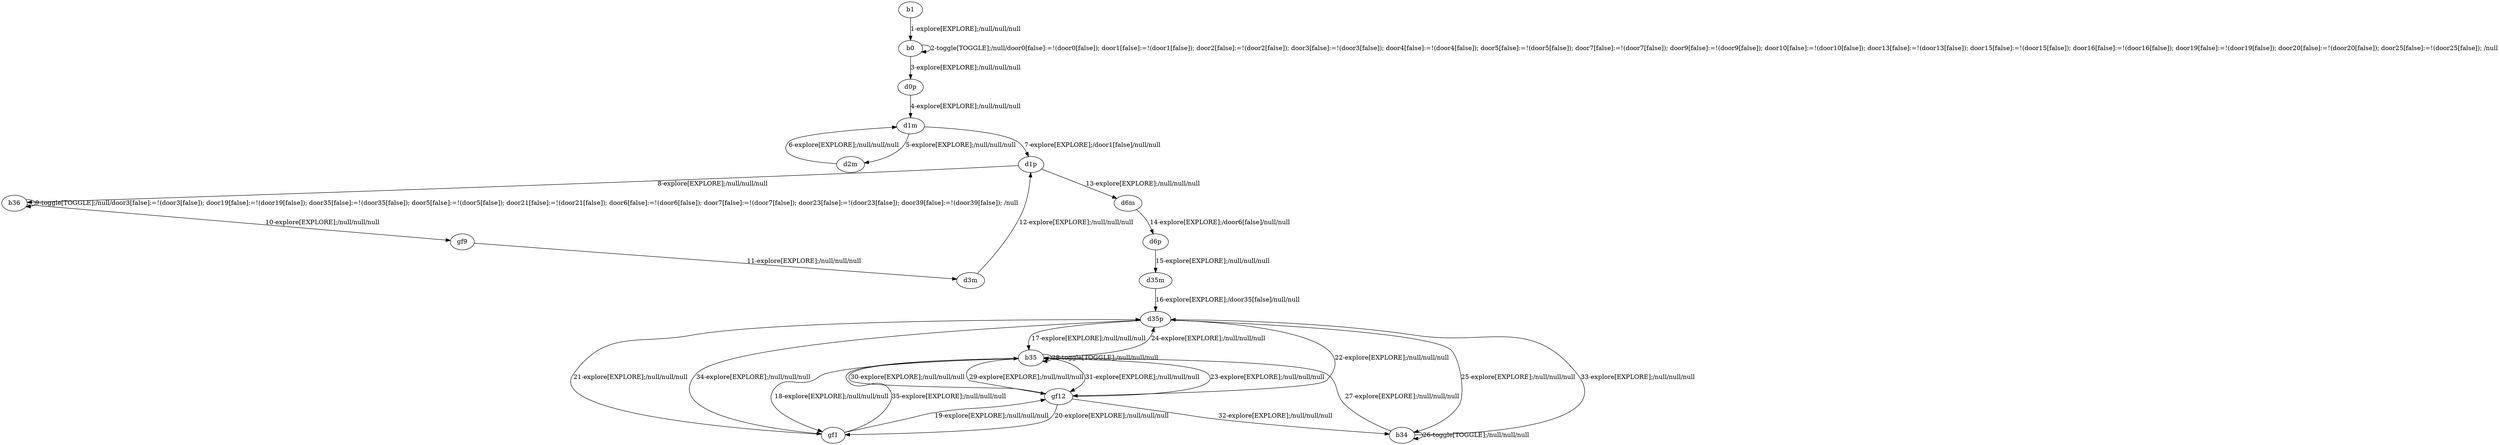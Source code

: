 # Total number of goals covered by this test: 1
# gf1 --> b35

digraph g {
"b1" -> "b0" [label = "1-explore[EXPLORE];/null/null/null"];
"b0" -> "b0" [label = "2-toggle[TOGGLE];/null/door0[false]:=!(door0[false]); door1[false]:=!(door1[false]); door2[false]:=!(door2[false]); door3[false]:=!(door3[false]); door4[false]:=!(door4[false]); door5[false]:=!(door5[false]); door7[false]:=!(door7[false]); door9[false]:=!(door9[false]); door10[false]:=!(door10[false]); door13[false]:=!(door13[false]); door15[false]:=!(door15[false]); door16[false]:=!(door16[false]); door19[false]:=!(door19[false]); door20[false]:=!(door20[false]); door25[false]:=!(door25[false]); /null"];
"b0" -> "d0p" [label = "3-explore[EXPLORE];/null/null/null"];
"d0p" -> "d1m" [label = "4-explore[EXPLORE];/null/null/null"];
"d1m" -> "d2m" [label = "5-explore[EXPLORE];/null/null/null"];
"d2m" -> "d1m" [label = "6-explore[EXPLORE];/null/null/null"];
"d1m" -> "d1p" [label = "7-explore[EXPLORE];/door1[false]/null/null"];
"d1p" -> "b36" [label = "8-explore[EXPLORE];/null/null/null"];
"b36" -> "b36" [label = "9-toggle[TOGGLE];/null/door3[false]:=!(door3[false]); door19[false]:=!(door19[false]); door35[false]:=!(door35[false]); door5[false]:=!(door5[false]); door21[false]:=!(door21[false]); door6[false]:=!(door6[false]); door7[false]:=!(door7[false]); door23[false]:=!(door23[false]); door39[false]:=!(door39[false]); /null"];
"b36" -> "gf9" [label = "10-explore[EXPLORE];/null/null/null"];
"gf9" -> "d3m" [label = "11-explore[EXPLORE];/null/null/null"];
"d3m" -> "d1p" [label = "12-explore[EXPLORE];/null/null/null"];
"d1p" -> "d6m" [label = "13-explore[EXPLORE];/null/null/null"];
"d6m" -> "d6p" [label = "14-explore[EXPLORE];/door6[false]/null/null"];
"d6p" -> "d35m" [label = "15-explore[EXPLORE];/null/null/null"];
"d35m" -> "d35p" [label = "16-explore[EXPLORE];/door35[false]/null/null"];
"d35p" -> "b35" [label = "17-explore[EXPLORE];/null/null/null"];
"b35" -> "gf1" [label = "18-explore[EXPLORE];/null/null/null"];
"gf1" -> "gf12" [label = "19-explore[EXPLORE];/null/null/null"];
"gf12" -> "gf1" [label = "20-explore[EXPLORE];/null/null/null"];
"gf1" -> "d35p" [label = "21-explore[EXPLORE];/null/null/null"];
"d35p" -> "gf12" [label = "22-explore[EXPLORE];/null/null/null"];
"gf12" -> "b35" [label = "23-explore[EXPLORE];/null/null/null"];
"b35" -> "d35p" [label = "24-explore[EXPLORE];/null/null/null"];
"d35p" -> "b34" [label = "25-explore[EXPLORE];/null/null/null"];
"b34" -> "b34" [label = "26-toggle[TOGGLE];/null/null/null"];
"b34" -> "b35" [label = "27-explore[EXPLORE];/null/null/null"];
"b35" -> "b35" [label = "28-toggle[TOGGLE];/null/null/null"];
"b35" -> "gf12" [label = "29-explore[EXPLORE];/null/null/null"];
"gf12" -> "b35" [label = "30-explore[EXPLORE];/null/null/null"];
"b35" -> "gf12" [label = "31-explore[EXPLORE];/null/null/null"];
"gf12" -> "b34" [label = "32-explore[EXPLORE];/null/null/null"];
"b34" -> "d35p" [label = "33-explore[EXPLORE];/null/null/null"];
"d35p" -> "gf1" [label = "34-explore[EXPLORE];/null/null/null"];
"gf1" -> "b35" [label = "35-explore[EXPLORE];/null/null/null"];
}